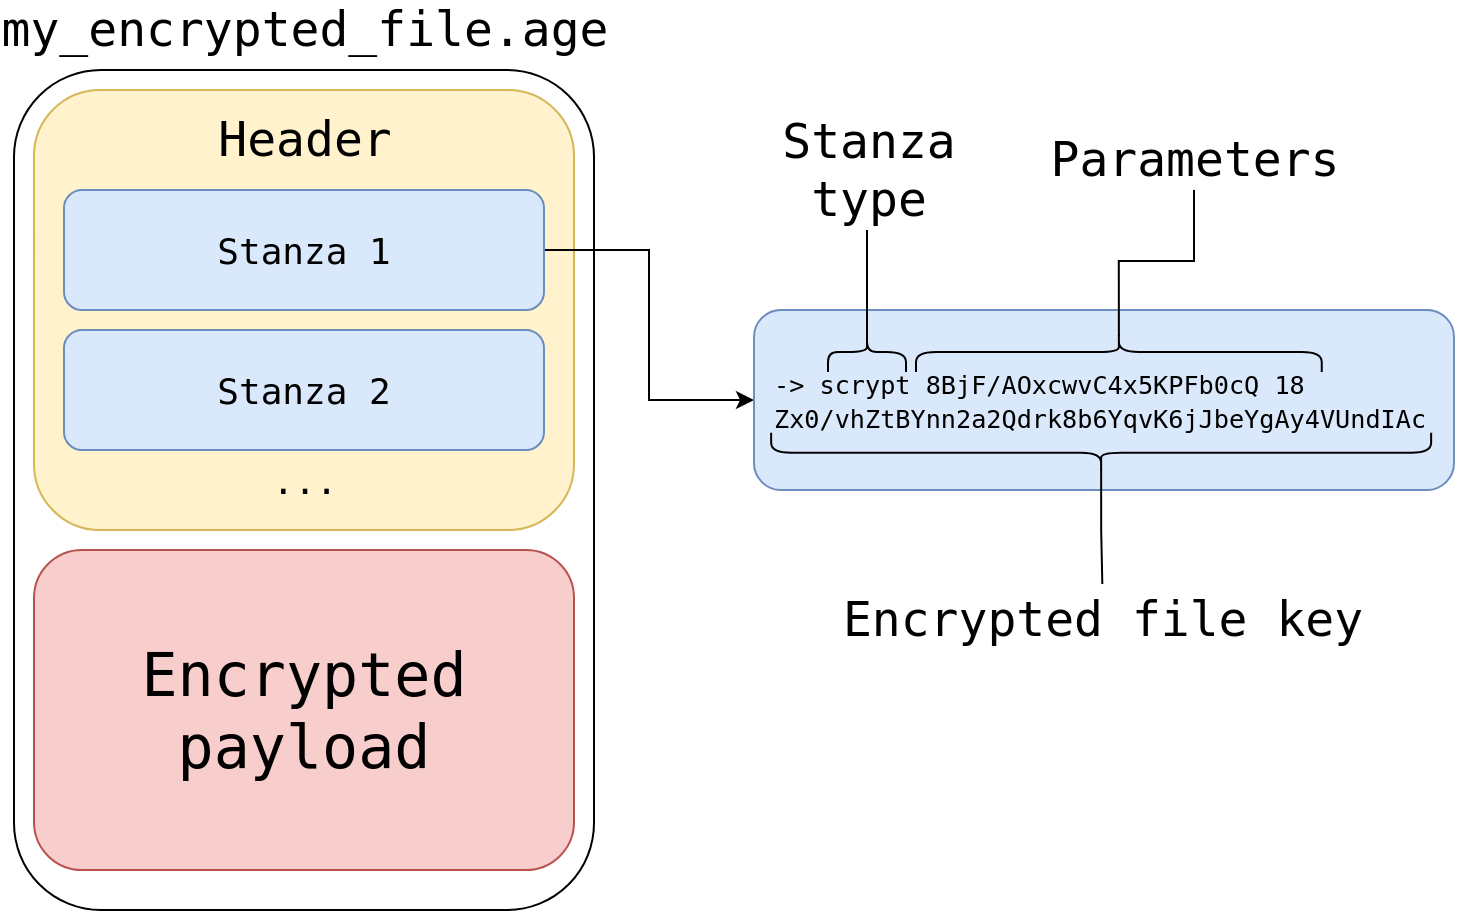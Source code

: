 <mxfile version="17.4.5" type="device"><diagram id="FB9SyhzGe7xZTfSu6yb_" name="Page-1"><mxGraphModel dx="972" dy="579" grid="1" gridSize="10" guides="1" tooltips="1" connect="1" arrows="1" fold="1" page="1" pageScale="1" pageWidth="850" pageHeight="1100" math="0" shadow="0"><root><mxCell id="0"/><mxCell id="1" parent="0"/><mxCell id="QSjEsy5mOU3bNj91zhD4-1" value="" style="rounded=1;whiteSpace=wrap;html=1;fontFamily=monospace;" vertex="1" parent="1"><mxGeometry x="90" y="70" width="290" height="420" as="geometry"/></mxCell><mxCell id="QSjEsy5mOU3bNj91zhD4-2" value="&lt;font style=&quot;font-size: 30px&quot; data-font-src=&quot;https://fonts.googleapis.com/css?family=Roboto+Mono&quot;&gt;Encrypted&lt;br&gt;payload&lt;br&gt;&lt;/font&gt;" style="rounded=1;whiteSpace=wrap;html=1;fillColor=#f8cecc;strokeColor=#b85450;fontFamily=monospace;" vertex="1" parent="1"><mxGeometry x="100" y="310" width="270" height="160" as="geometry"/></mxCell><mxCell id="QSjEsy5mOU3bNj91zhD4-3" value="" style="rounded=1;whiteSpace=wrap;html=1;fillColor=#fff2cc;strokeColor=#d6b656;fontFamily=monospace;" vertex="1" parent="1"><mxGeometry x="100" y="80" width="270" height="220" as="geometry"/></mxCell><mxCell id="QSjEsy5mOU3bNj91zhD4-15" style="edgeStyle=orthogonalEdgeStyle;rounded=0;orthogonalLoop=1;jettySize=auto;html=1;exitX=1;exitY=0.5;exitDx=0;exitDy=0;entryX=0;entryY=0.5;entryDx=0;entryDy=0;fontFamily=monospace;fontSize=12;" edge="1" parent="1" source="QSjEsy5mOU3bNj91zhD4-4" target="QSjEsy5mOU3bNj91zhD4-12"><mxGeometry relative="1" as="geometry"/></mxCell><mxCell id="QSjEsy5mOU3bNj91zhD4-4" value="&lt;font data-font-src=&quot;https://fonts.googleapis.com/css?family=Roboto+Mono&quot; style=&quot;font-size: 18px&quot;&gt;Stanza 1&lt;/font&gt;" style="rounded=1;whiteSpace=wrap;html=1;fillColor=#dae8fc;strokeColor=#6c8ebf;fontFamily=monospace;" vertex="1" parent="1"><mxGeometry x="115" y="130" width="240" height="60" as="geometry"/></mxCell><mxCell id="QSjEsy5mOU3bNj91zhD4-6" value="&lt;font data-font-src=&quot;https://fonts.googleapis.com/css?family=Roboto+Mono&quot; style=&quot;font-size: 18px&quot;&gt;Stanza 2&lt;/font&gt;" style="rounded=1;whiteSpace=wrap;html=1;fillColor=#dae8fc;strokeColor=#6c8ebf;fontFamily=monospace;" vertex="1" parent="1"><mxGeometry x="115" y="200" width="240" height="60" as="geometry"/></mxCell><mxCell id="QSjEsy5mOU3bNj91zhD4-7" value="..." style="text;html=1;align=center;verticalAlign=middle;resizable=0;points=[];autosize=1;strokeColor=none;fillColor=none;fontSize=18;fontFamily=monospace;" vertex="1" parent="1"><mxGeometry x="220" y="260" width="30" height="30" as="geometry"/></mxCell><mxCell id="QSjEsy5mOU3bNj91zhD4-8" value="&lt;font style=&quot;font-size: 24px&quot;&gt;Header&lt;/font&gt;" style="text;html=1;align=center;verticalAlign=middle;resizable=0;points=[];autosize=1;strokeColor=none;fillColor=none;fontSize=18;fontFamily=monospace;" vertex="1" parent="1"><mxGeometry x="190" y="90" width="90" height="30" as="geometry"/></mxCell><mxCell id="QSjEsy5mOU3bNj91zhD4-10" value="my_encrypted_file.age" style="text;html=1;align=center;verticalAlign=middle;resizable=0;points=[];autosize=1;strokeColor=none;fillColor=none;fontSize=24;fontFamily=monospace;" vertex="1" parent="1"><mxGeometry x="105" y="35" width="260" height="30" as="geometry"/></mxCell><mxCell id="QSjEsy5mOU3bNj91zhD4-12" value="&lt;font data-font-src=&quot;https://fonts.googleapis.com/css?family=Roboto+Mono&quot; style=&quot;font-size: 12px&quot;&gt;&lt;div style=&quot;margin-top: 1em ; margin-bottom: 1em ; color: rgb(33 , 33 , 33) ; border-radius: 2px ; padding: 12px 8px ; overflow-x: auto ; font-size: 14px&quot;&gt;&lt;code style=&quot;font-size: 12.6px&quot;&gt;&lt;span class=&quot;mtk1&quot; style=&quot;color: rgb(0 , 0 , 0)&quot;&gt;-&amp;gt;&amp;nbsp;scrypt&amp;nbsp;8BjF/AOxcwvC4x5KPFb0cQ&amp;nbsp;18&lt;/span&gt;&lt;br&gt;&lt;span class=&quot;mtk1&quot; style=&quot;color: rgb(0 , 0 , 0)&quot;&gt;Zx0/vhZtBYnn2a2Qdrk8b6YqvK6jJbeYgAy4VUndIAc&lt;/span&gt;&lt;/code&gt;&lt;/div&gt;&lt;/font&gt;" style="rounded=1;whiteSpace=wrap;html=1;align=left;fillColor=#dae8fc;strokeColor=#6c8ebf;fontFamily=monospace;" vertex="1" parent="1"><mxGeometry x="460" y="190" width="350" height="90" as="geometry"/></mxCell><mxCell id="QSjEsy5mOU3bNj91zhD4-17" value="" style="shape=curlyBracket;whiteSpace=wrap;html=1;rounded=1;fontFamily=monospace;fontSize=12;rotation=90;" vertex="1" parent="1"><mxGeometry x="506.5" y="191.5" width="20" height="39" as="geometry"/></mxCell><mxCell id="QSjEsy5mOU3bNj91zhD4-20" value="" style="shape=curlyBracket;whiteSpace=wrap;html=1;rounded=1;fontFamily=monospace;fontSize=12;rotation=90;" vertex="1" parent="1"><mxGeometry x="632.44" y="109.57" width="20" height="202.87" as="geometry"/></mxCell><mxCell id="QSjEsy5mOU3bNj91zhD4-24" style="edgeStyle=orthogonalEdgeStyle;rounded=0;orthogonalLoop=1;jettySize=auto;html=1;entryX=0.1;entryY=0.5;entryDx=0;entryDy=0;entryPerimeter=0;fontFamily=monospace;fontSize=12;endArrow=none;endFill=0;" edge="1" parent="1" source="QSjEsy5mOU3bNj91zhD4-23" target="QSjEsy5mOU3bNj91zhD4-17"><mxGeometry relative="1" as="geometry"/></mxCell><mxCell id="QSjEsy5mOU3bNj91zhD4-23" value="Stanza&lt;br&gt;type" style="text;html=1;align=center;verticalAlign=middle;resizable=0;points=[];autosize=1;strokeColor=none;fillColor=none;fontSize=24;fontFamily=monospace;" vertex="1" parent="1"><mxGeometry x="471.5" y="90" width="90" height="60" as="geometry"/></mxCell><mxCell id="QSjEsy5mOU3bNj91zhD4-26" style="edgeStyle=orthogonalEdgeStyle;rounded=0;orthogonalLoop=1;jettySize=auto;html=1;entryX=0.1;entryY=0.5;entryDx=0;entryDy=0;entryPerimeter=0;fontFamily=monospace;fontSize=12;endArrow=none;endFill=0;" edge="1" parent="1" source="QSjEsy5mOU3bNj91zhD4-25" target="QSjEsy5mOU3bNj91zhD4-20"><mxGeometry relative="1" as="geometry"/></mxCell><mxCell id="QSjEsy5mOU3bNj91zhD4-25" value="Parameters" style="text;html=1;align=center;verticalAlign=middle;resizable=0;points=[];autosize=1;strokeColor=none;fillColor=none;fontSize=24;fontFamily=monospace;" vertex="1" parent="1"><mxGeometry x="610" y="100" width="140" height="30" as="geometry"/></mxCell><mxCell id="QSjEsy5mOU3bNj91zhD4-29" style="edgeStyle=orthogonalEdgeStyle;rounded=0;orthogonalLoop=1;jettySize=auto;html=1;exitX=0.1;exitY=0.5;exitDx=0;exitDy=0;exitPerimeter=0;entryX=0.503;entryY=-0.1;entryDx=0;entryDy=0;entryPerimeter=0;fontFamily=monospace;fontSize=12;endArrow=none;endFill=0;" edge="1" parent="1" source="QSjEsy5mOU3bNj91zhD4-27" target="QSjEsy5mOU3bNj91zhD4-28"><mxGeometry relative="1" as="geometry"/></mxCell><mxCell id="QSjEsy5mOU3bNj91zhD4-27" value="" style="shape=curlyBracket;whiteSpace=wrap;html=1;rounded=1;fontFamily=monospace;fontSize=12;rotation=-90;" vertex="1" parent="1"><mxGeometry x="623.57" y="96.43" width="20" height="330" as="geometry"/></mxCell><mxCell id="QSjEsy5mOU3bNj91zhD4-28" value="Encrypted file key" style="text;html=1;align=center;verticalAlign=middle;resizable=0;points=[];autosize=1;strokeColor=none;fillColor=none;fontSize=24;fontFamily=monospace;" vertex="1" parent="1"><mxGeometry x="533.57" y="330" width="200" height="30" as="geometry"/></mxCell></root></mxGraphModel></diagram></mxfile>